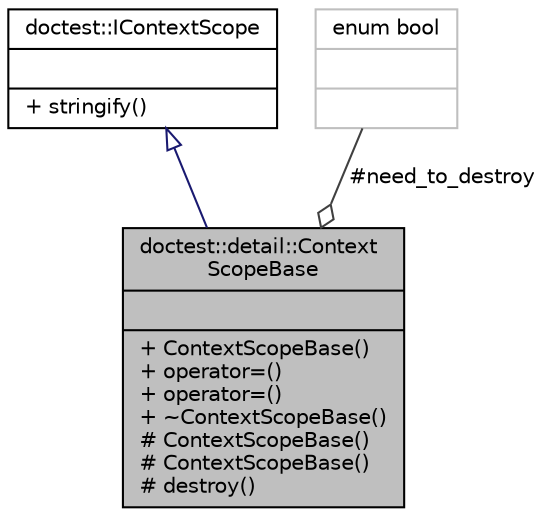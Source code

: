 digraph "doctest::detail::ContextScopeBase"
{
 // LATEX_PDF_SIZE
  edge [fontname="Helvetica",fontsize="10",labelfontname="Helvetica",labelfontsize="10"];
  node [fontname="Helvetica",fontsize="10",shape=record];
  Node1 [label="{doctest::detail::Context\lScopeBase\n||+ ContextScopeBase()\l+ operator=()\l+ operator=()\l+ ~ContextScopeBase()\l# ContextScopeBase()\l# ContextScopeBase()\l# destroy()\l}",height=0.2,width=0.4,color="black", fillcolor="grey75", style="filled", fontcolor="black",tooltip=" "];
  Node2 -> Node1 [dir="back",color="midnightblue",fontsize="10",style="solid",arrowtail="onormal",fontname="Helvetica"];
  Node2 [label="{doctest::IContextScope\n||+ stringify()\l}",height=0.2,width=0.4,color="black", fillcolor="white", style="filled",URL="$structdoctest_1_1IContextScope.html",tooltip=" "];
  Node3 -> Node1 [color="grey25",fontsize="10",style="solid",label=" #need_to_destroy" ,arrowhead="odiamond",fontname="Helvetica"];
  Node3 [label="{enum bool\n||}",height=0.2,width=0.4,color="grey75", fillcolor="white", style="filled",tooltip=" "];
}
